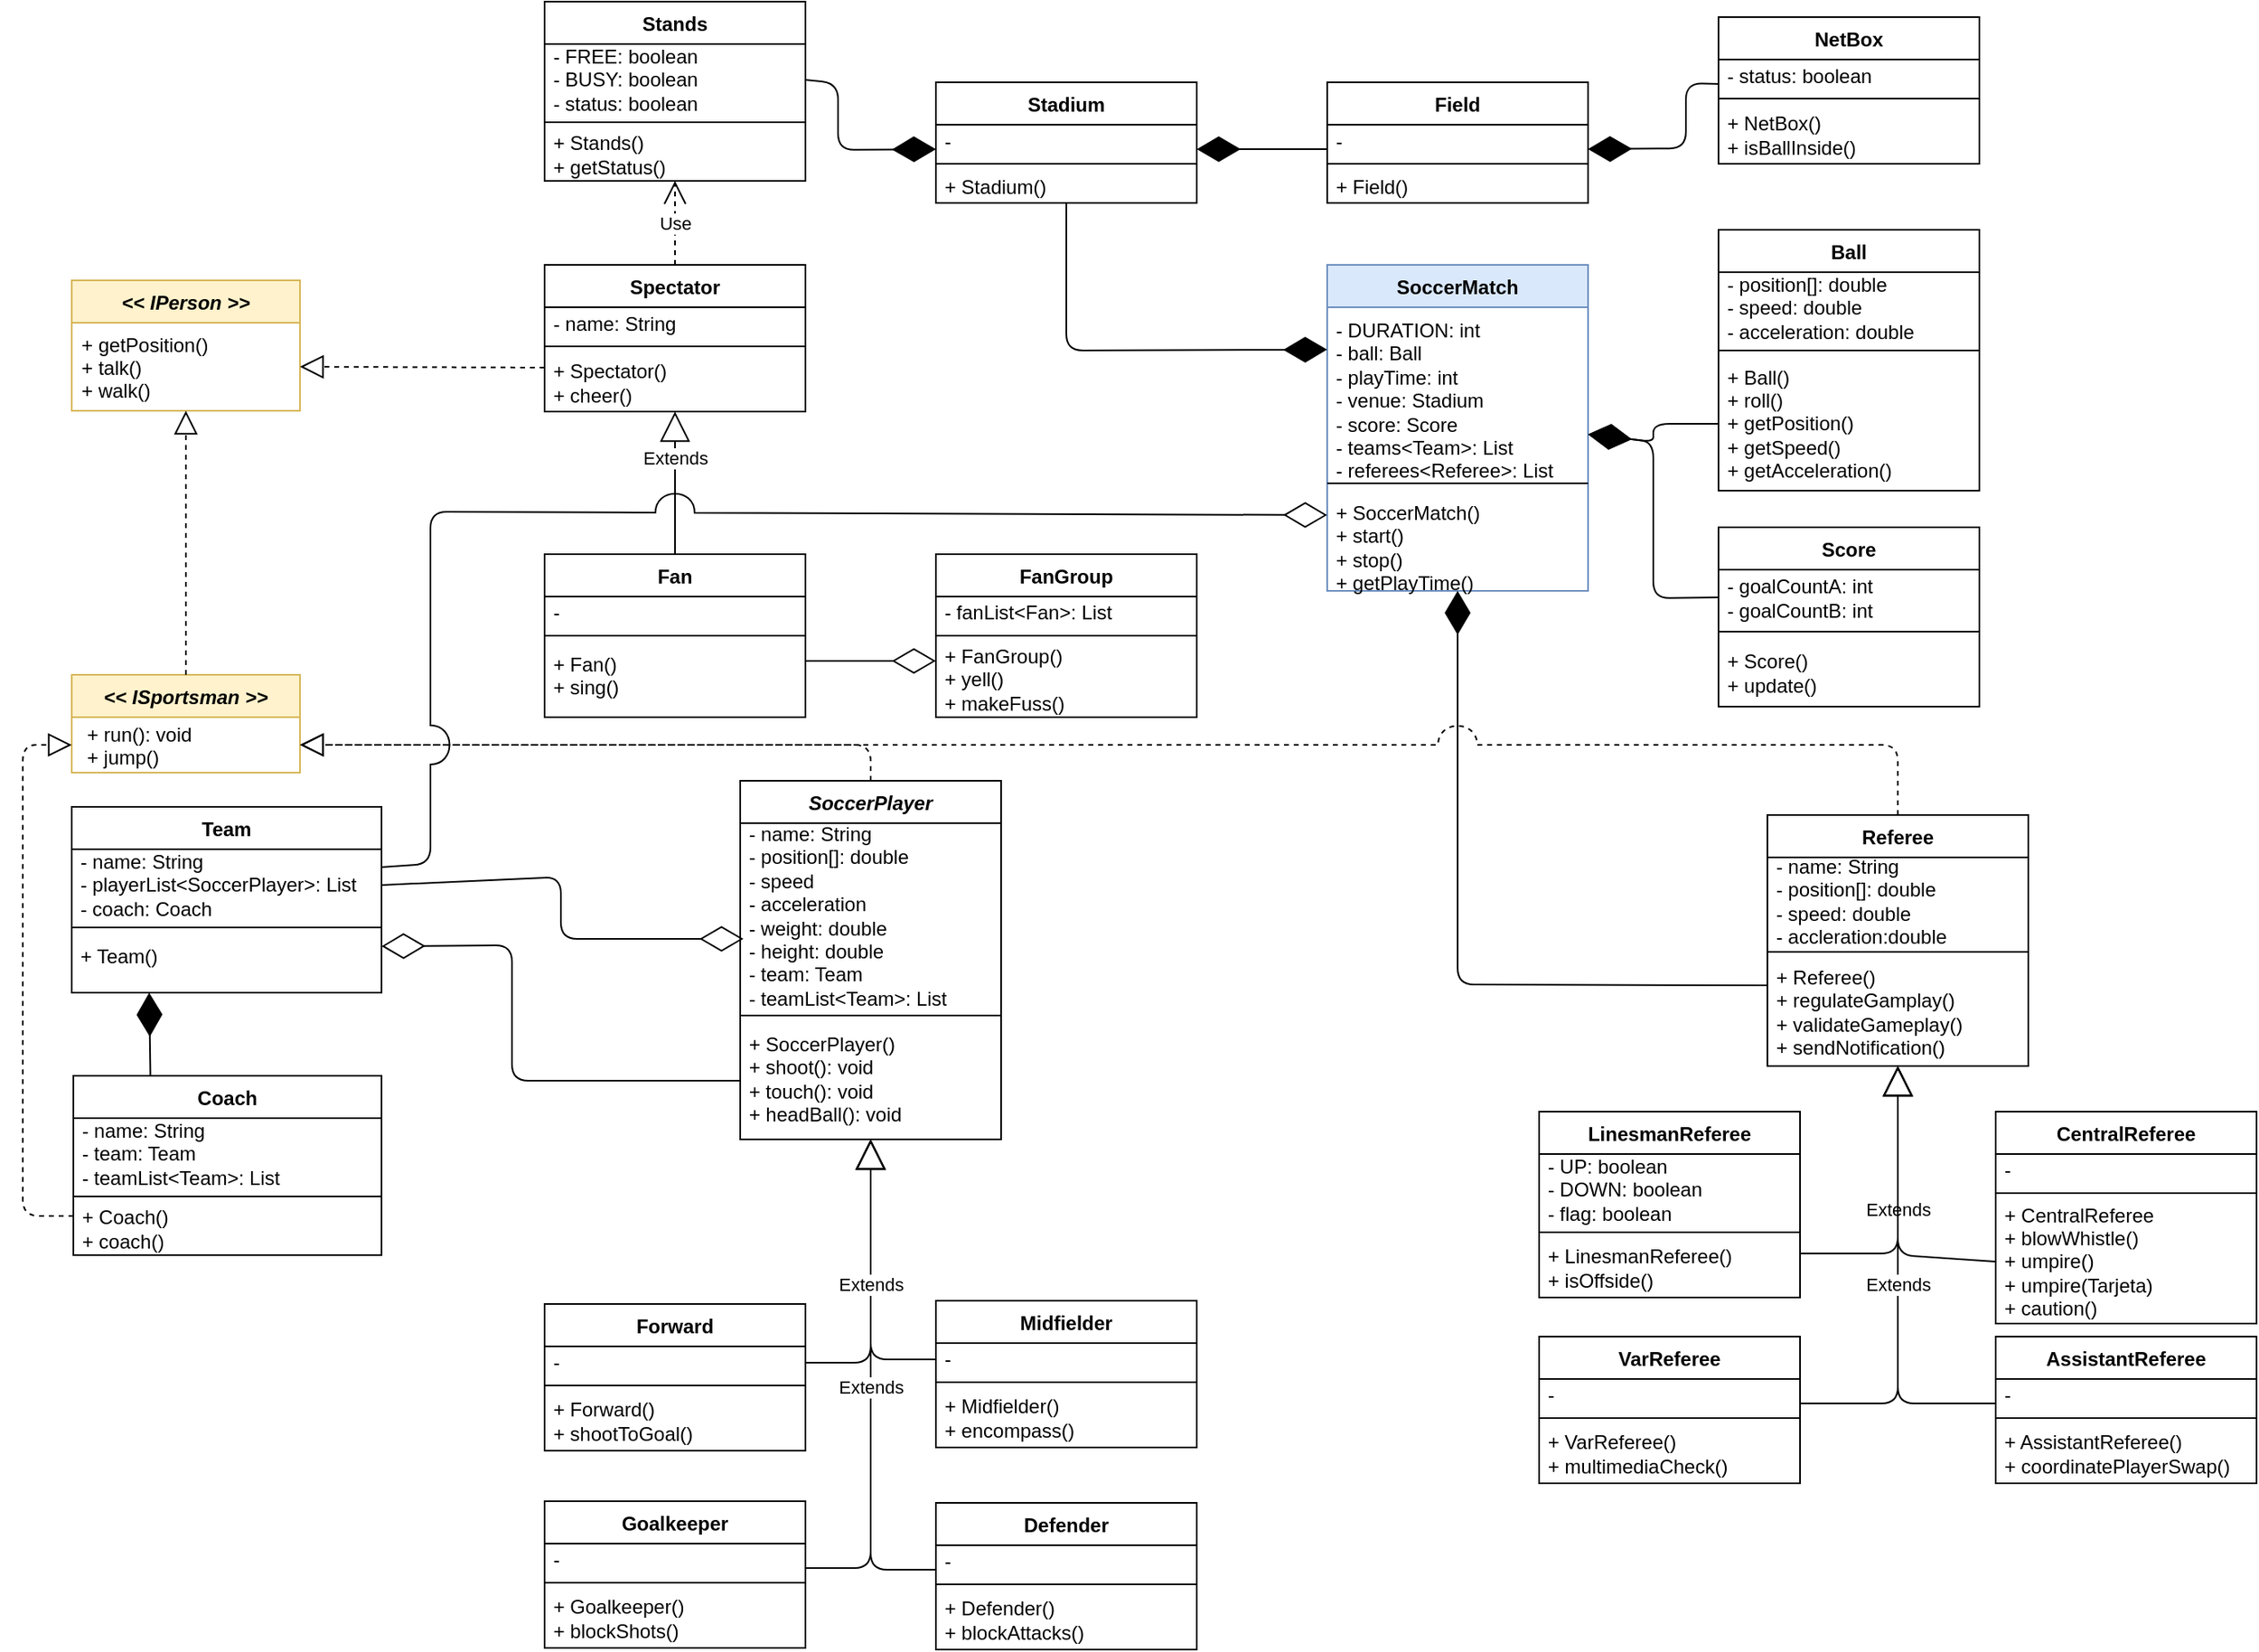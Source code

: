 <mxfile version="10.6.6" type="device"><diagram id="W4OydyBLqJ430zcBd8eJ" name="Page-1"><mxGraphModel dx="806" dy="472" grid="1" gridSize="10" guides="1" tooltips="1" connect="1" arrows="1" fold="1" page="1" pageScale="1" pageWidth="850" pageHeight="1100" math="0" shadow="0"><root><mxCell id="0"/><mxCell id="1" parent="0"/><mxCell id="xYH_b4PpaxSMc2fAqh4Q-1" value="SoccerPlayer" style="swimlane;fontStyle=3;align=center;verticalAlign=top;childLayout=stackLayout;horizontal=1;startSize=26;horizontalStack=0;resizeParent=1;resizeParentMax=0;resizeLast=0;collapsible=1;marginBottom=0;" parent="1" vertex="1"><mxGeometry x="520" y="508" width="160" height="220" as="geometry"/></mxCell><mxCell id="xYH_b4PpaxSMc2fAqh4Q-5" value="&lt;div&gt;&amp;nbsp;- name: String&lt;/div&gt;&lt;div&gt;&amp;nbsp;- position[]: double&lt;/div&gt;&lt;div&gt;&amp;nbsp;- speed&lt;/div&gt;&lt;div&gt;&amp;nbsp;- acceleration&lt;/div&gt;&lt;div&gt;&amp;nbsp;- weight: double&lt;br&gt;&lt;/div&gt;&lt;div&gt;&amp;nbsp;- height: double&lt;/div&gt;&lt;div&gt;&amp;nbsp;- team: Team&lt;/div&gt;&lt;div&gt;&amp;nbsp;- teamList&amp;lt;Team&amp;gt;: List&lt;br&gt;&lt;/div&gt;" style="text;html=1;strokeColor=none;fillColor=none;align=left;verticalAlign=middle;whiteSpace=wrap;rounded=0;" parent="xYH_b4PpaxSMc2fAqh4Q-1" vertex="1"><mxGeometry y="26" width="160" height="114" as="geometry"/></mxCell><mxCell id="xYH_b4PpaxSMc2fAqh4Q-3" value="" style="line;strokeWidth=1;fillColor=none;align=left;verticalAlign=middle;spacingTop=-1;spacingLeft=3;spacingRight=3;rotatable=0;labelPosition=right;points=[];portConstraint=eastwest;" parent="xYH_b4PpaxSMc2fAqh4Q-1" vertex="1"><mxGeometry y="140" width="160" height="8" as="geometry"/></mxCell><mxCell id="xYH_b4PpaxSMc2fAqh4Q-6" value="&lt;div&gt;&amp;nbsp;+ SoccerPlayer()&lt;br&gt;&lt;/div&gt;&lt;div&gt;&amp;nbsp;+ shoot(): void&lt;br&gt;&lt;/div&gt;&lt;div&gt;&amp;nbsp;+ touch(): void&lt;br&gt;&lt;/div&gt;&lt;div&gt;&amp;nbsp;+ headBall(): void&lt;br&gt;&lt;/div&gt;" style="text;html=1;strokeColor=none;fillColor=none;align=left;verticalAlign=top;whiteSpace=wrap;rounded=0;" parent="xYH_b4PpaxSMc2fAqh4Q-1" vertex="1"><mxGeometry y="148" width="160" height="72" as="geometry"/></mxCell><mxCell id="xYH_b4PpaxSMc2fAqh4Q-7" value="Forward" style="swimlane;fontStyle=1;align=center;verticalAlign=top;childLayout=stackLayout;horizontal=1;startSize=26;horizontalStack=0;resizeParent=1;resizeParentMax=0;resizeLast=0;collapsible=1;marginBottom=0;" parent="1" vertex="1"><mxGeometry x="400" y="829" width="160" height="90" as="geometry"/></mxCell><mxCell id="xYH_b4PpaxSMc2fAqh4Q-8" value="&amp;nbsp;-&amp;nbsp;" style="text;html=1;strokeColor=none;fillColor=none;align=left;verticalAlign=middle;whiteSpace=wrap;rounded=0;" parent="xYH_b4PpaxSMc2fAqh4Q-7" vertex="1"><mxGeometry y="26" width="160" height="20" as="geometry"/></mxCell><mxCell id="xYH_b4PpaxSMc2fAqh4Q-9" value="" style="line;strokeWidth=1;fillColor=none;align=left;verticalAlign=middle;spacingTop=-1;spacingLeft=3;spacingRight=3;rotatable=0;labelPosition=right;points=[];portConstraint=eastwest;" parent="xYH_b4PpaxSMc2fAqh4Q-7" vertex="1"><mxGeometry y="46" width="160" height="8" as="geometry"/></mxCell><mxCell id="xYH_b4PpaxSMc2fAqh4Q-10" value="&lt;div&gt;&amp;nbsp;+ Forward()&lt;br&gt;&lt;/div&gt;&lt;div&gt;&amp;nbsp;+ shootToGoal()&lt;/div&gt;" style="text;html=1;strokeColor=none;fillColor=none;align=left;verticalAlign=middle;whiteSpace=wrap;rounded=0;" parent="xYH_b4PpaxSMc2fAqh4Q-7" vertex="1"><mxGeometry y="54" width="160" height="36" as="geometry"/></mxCell><mxCell id="xYH_b4PpaxSMc2fAqh4Q-11" value="Defender" style="swimlane;fontStyle=1;align=center;verticalAlign=top;childLayout=stackLayout;horizontal=1;startSize=26;horizontalStack=0;resizeParent=1;resizeParentMax=0;resizeLast=0;collapsible=1;marginBottom=0;" parent="1" vertex="1"><mxGeometry x="640" y="951" width="160" height="90" as="geometry"/></mxCell><mxCell id="xYH_b4PpaxSMc2fAqh4Q-12" value="&amp;nbsp;-&amp;nbsp;" style="text;html=1;strokeColor=none;fillColor=none;align=left;verticalAlign=middle;whiteSpace=wrap;rounded=0;" parent="xYH_b4PpaxSMc2fAqh4Q-11" vertex="1"><mxGeometry y="26" width="160" height="20" as="geometry"/></mxCell><mxCell id="xYH_b4PpaxSMc2fAqh4Q-13" value="" style="line;strokeWidth=1;fillColor=none;align=left;verticalAlign=middle;spacingTop=-1;spacingLeft=3;spacingRight=3;rotatable=0;labelPosition=right;points=[];portConstraint=eastwest;" parent="xYH_b4PpaxSMc2fAqh4Q-11" vertex="1"><mxGeometry y="46" width="160" height="8" as="geometry"/></mxCell><mxCell id="xYH_b4PpaxSMc2fAqh4Q-14" value="&amp;nbsp;+ Defender()&lt;br&gt;&amp;nbsp;+ blockAttacks()&lt;br&gt;" style="text;html=1;strokeColor=none;fillColor=none;align=left;verticalAlign=middle;whiteSpace=wrap;rounded=0;" parent="xYH_b4PpaxSMc2fAqh4Q-11" vertex="1"><mxGeometry y="54" width="160" height="36" as="geometry"/></mxCell><mxCell id="xYH_b4PpaxSMc2fAqh4Q-15" value="Midfielder" style="swimlane;fontStyle=1;align=center;verticalAlign=top;childLayout=stackLayout;horizontal=1;startSize=26;horizontalStack=0;resizeParent=1;resizeParentMax=0;resizeLast=0;collapsible=1;marginBottom=0;" parent="1" vertex="1"><mxGeometry x="640" y="827" width="160" height="90" as="geometry"/></mxCell><mxCell id="xYH_b4PpaxSMc2fAqh4Q-16" value="&amp;nbsp;-&amp;nbsp;" style="text;html=1;strokeColor=none;fillColor=none;align=left;verticalAlign=middle;whiteSpace=wrap;rounded=0;" parent="xYH_b4PpaxSMc2fAqh4Q-15" vertex="1"><mxGeometry y="26" width="160" height="20" as="geometry"/></mxCell><mxCell id="xYH_b4PpaxSMc2fAqh4Q-17" value="" style="line;strokeWidth=1;fillColor=none;align=left;verticalAlign=middle;spacingTop=-1;spacingLeft=3;spacingRight=3;rotatable=0;labelPosition=right;points=[];portConstraint=eastwest;" parent="xYH_b4PpaxSMc2fAqh4Q-15" vertex="1"><mxGeometry y="46" width="160" height="8" as="geometry"/></mxCell><mxCell id="xYH_b4PpaxSMc2fAqh4Q-18" value="&amp;nbsp;+ Midfielder()&lt;br&gt;&amp;nbsp;+ encompass()&lt;br&gt;" style="text;html=1;strokeColor=none;fillColor=none;align=left;verticalAlign=middle;whiteSpace=wrap;rounded=0;" parent="xYH_b4PpaxSMc2fAqh4Q-15" vertex="1"><mxGeometry y="54" width="160" height="36" as="geometry"/></mxCell><mxCell id="xYH_b4PpaxSMc2fAqh4Q-19" value="Goalkeeper" style="swimlane;fontStyle=1;align=center;verticalAlign=top;childLayout=stackLayout;horizontal=1;startSize=26;horizontalStack=0;resizeParent=1;resizeParentMax=0;resizeLast=0;collapsible=1;marginBottom=0;" parent="1" vertex="1"><mxGeometry x="400" y="950" width="160" height="90" as="geometry"/></mxCell><mxCell id="xYH_b4PpaxSMc2fAqh4Q-20" value="&amp;nbsp;-&amp;nbsp;" style="text;html=1;strokeColor=none;fillColor=none;align=left;verticalAlign=middle;whiteSpace=wrap;rounded=0;" parent="xYH_b4PpaxSMc2fAqh4Q-19" vertex="1"><mxGeometry y="26" width="160" height="20" as="geometry"/></mxCell><mxCell id="xYH_b4PpaxSMc2fAqh4Q-21" value="" style="line;strokeWidth=1;fillColor=none;align=left;verticalAlign=middle;spacingTop=-1;spacingLeft=3;spacingRight=3;rotatable=0;labelPosition=right;points=[];portConstraint=eastwest;" parent="xYH_b4PpaxSMc2fAqh4Q-19" vertex="1"><mxGeometry y="46" width="160" height="8" as="geometry"/></mxCell><mxCell id="xYH_b4PpaxSMc2fAqh4Q-22" value="&lt;div&gt;&amp;nbsp;+ Goalkeeper()&lt;br&gt;&lt;/div&gt;&lt;div&gt;&amp;nbsp;+ blockShots()&lt;/div&gt;" style="text;html=1;strokeColor=none;fillColor=none;align=left;verticalAlign=middle;whiteSpace=wrap;rounded=0;" parent="xYH_b4PpaxSMc2fAqh4Q-19" vertex="1"><mxGeometry y="54" width="160" height="36" as="geometry"/></mxCell><mxCell id="xYH_b4PpaxSMc2fAqh4Q-23" value="Referee" style="swimlane;fontStyle=1;align=center;verticalAlign=top;childLayout=stackLayout;horizontal=1;startSize=26;horizontalStack=0;resizeParent=1;resizeParentMax=0;resizeLast=0;collapsible=1;marginBottom=0;" parent="1" vertex="1"><mxGeometry x="1150" y="529" width="160" height="154" as="geometry"/></mxCell><mxCell id="xYH_b4PpaxSMc2fAqh4Q-24" value="&amp;nbsp;- name: String&lt;br&gt;&amp;nbsp;- position[]: double&lt;br&gt;&amp;nbsp;- speed: double&lt;br&gt;&amp;nbsp;- accleration:double&lt;br&gt;" style="text;html=1;strokeColor=none;fillColor=none;align=left;verticalAlign=middle;whiteSpace=wrap;rounded=0;" parent="xYH_b4PpaxSMc2fAqh4Q-23" vertex="1"><mxGeometry y="26" width="160" height="54" as="geometry"/></mxCell><mxCell id="xYH_b4PpaxSMc2fAqh4Q-25" value="" style="line;strokeWidth=1;fillColor=none;align=left;verticalAlign=middle;spacingTop=-1;spacingLeft=3;spacingRight=3;rotatable=0;labelPosition=right;points=[];portConstraint=eastwest;" parent="xYH_b4PpaxSMc2fAqh4Q-23" vertex="1"><mxGeometry y="80" width="160" height="8" as="geometry"/></mxCell><mxCell id="xYH_b4PpaxSMc2fAqh4Q-26" value="&lt;div&gt;&amp;nbsp;+ Referee()&lt;br&gt;&lt;/div&gt;&lt;div&gt;&amp;nbsp;+ regulateGamplay()&lt;/div&gt;&lt;div&gt;&amp;nbsp;+ validateGameplay()&lt;br&gt;&lt;/div&gt;&lt;div&gt;&amp;nbsp;+ sendNotification()&lt;/div&gt;" style="text;html=1;strokeColor=none;fillColor=none;align=left;verticalAlign=middle;whiteSpace=wrap;rounded=0;" parent="xYH_b4PpaxSMc2fAqh4Q-23" vertex="1"><mxGeometry y="88" width="160" height="66" as="geometry"/></mxCell><mxCell id="xYH_b4PpaxSMc2fAqh4Q-27" value="LinesmanReferee" style="swimlane;fontStyle=1;align=center;verticalAlign=top;childLayout=stackLayout;horizontal=1;startSize=26;horizontalStack=0;resizeParent=1;resizeParentMax=0;resizeLast=0;collapsible=1;marginBottom=0;" parent="1" vertex="1"><mxGeometry x="1010" y="711" width="160" height="114" as="geometry"/></mxCell><mxCell id="xYH_b4PpaxSMc2fAqh4Q-28" value="&amp;nbsp;- UP: boolean&lt;br&gt;&amp;nbsp;- DOWN: boolean&lt;br&gt;&amp;nbsp;- flag: boolean&lt;br&gt;" style="text;html=1;strokeColor=none;fillColor=none;align=left;verticalAlign=middle;whiteSpace=wrap;rounded=0;" parent="xYH_b4PpaxSMc2fAqh4Q-27" vertex="1"><mxGeometry y="26" width="160" height="44" as="geometry"/></mxCell><mxCell id="xYH_b4PpaxSMc2fAqh4Q-29" value="" style="line;strokeWidth=1;fillColor=none;align=left;verticalAlign=middle;spacingTop=-1;spacingLeft=3;spacingRight=3;rotatable=0;labelPosition=right;points=[];portConstraint=eastwest;" parent="xYH_b4PpaxSMc2fAqh4Q-27" vertex="1"><mxGeometry y="70" width="160" height="8" as="geometry"/></mxCell><mxCell id="xYH_b4PpaxSMc2fAqh4Q-30" value="&amp;nbsp;+ LinesmanReferee()&lt;br&gt;&amp;nbsp;+ isOffside()&lt;br&gt;" style="text;html=1;strokeColor=none;fillColor=none;align=left;verticalAlign=middle;whiteSpace=wrap;rounded=0;" parent="xYH_b4PpaxSMc2fAqh4Q-27" vertex="1"><mxGeometry y="78" width="160" height="36" as="geometry"/></mxCell><mxCell id="xYH_b4PpaxSMc2fAqh4Q-32" value="CentralReferee" style="swimlane;fontStyle=1;align=center;verticalAlign=top;childLayout=stackLayout;horizontal=1;startSize=26;horizontalStack=0;resizeParent=1;resizeParentMax=0;resizeLast=0;collapsible=1;marginBottom=0;" parent="1" vertex="1"><mxGeometry x="1290" y="711" width="160" height="130" as="geometry"/></mxCell><mxCell id="xYH_b4PpaxSMc2fAqh4Q-33" value="&amp;nbsp;-&amp;nbsp;" style="text;html=1;strokeColor=none;fillColor=none;align=left;verticalAlign=middle;whiteSpace=wrap;rounded=0;" parent="xYH_b4PpaxSMc2fAqh4Q-32" vertex="1"><mxGeometry y="26" width="160" height="20" as="geometry"/></mxCell><mxCell id="xYH_b4PpaxSMc2fAqh4Q-34" value="" style="line;strokeWidth=1;fillColor=none;align=left;verticalAlign=middle;spacingTop=-1;spacingLeft=3;spacingRight=3;rotatable=0;labelPosition=right;points=[];portConstraint=eastwest;" parent="xYH_b4PpaxSMc2fAqh4Q-32" vertex="1"><mxGeometry y="46" width="160" height="8" as="geometry"/></mxCell><mxCell id="xYH_b4PpaxSMc2fAqh4Q-35" value="&lt;div&gt;&amp;nbsp;+ CentralReferee&lt;/div&gt;&lt;div&gt;&amp;nbsp;+ blowWhistle()&lt;/div&gt;&lt;div&gt;&amp;nbsp;+ umpire()&lt;/div&gt;&lt;div&gt;&amp;nbsp;+ umpire(Tarjeta)&lt;/div&gt;&lt;div&gt;&amp;nbsp;+ caution()&lt;br&gt;&lt;/div&gt;" style="text;html=1;strokeColor=none;fillColor=none;align=left;verticalAlign=middle;whiteSpace=wrap;rounded=0;" parent="xYH_b4PpaxSMc2fAqh4Q-32" vertex="1"><mxGeometry y="54" width="160" height="76" as="geometry"/></mxCell><mxCell id="xYH_b4PpaxSMc2fAqh4Q-36" value="AssistantReferee" style="swimlane;fontStyle=1;align=center;verticalAlign=top;childLayout=stackLayout;horizontal=1;startSize=26;horizontalStack=0;resizeParent=1;resizeParentMax=0;resizeLast=0;collapsible=1;marginBottom=0;" parent="1" vertex="1"><mxGeometry x="1290" y="849" width="160" height="90" as="geometry"/></mxCell><mxCell id="xYH_b4PpaxSMc2fAqh4Q-37" value="&amp;nbsp;-&amp;nbsp;" style="text;html=1;strokeColor=none;fillColor=none;align=left;verticalAlign=middle;whiteSpace=wrap;rounded=0;" parent="xYH_b4PpaxSMc2fAqh4Q-36" vertex="1"><mxGeometry y="26" width="160" height="20" as="geometry"/></mxCell><mxCell id="xYH_b4PpaxSMc2fAqh4Q-38" value="" style="line;strokeWidth=1;fillColor=none;align=left;verticalAlign=middle;spacingTop=-1;spacingLeft=3;spacingRight=3;rotatable=0;labelPosition=right;points=[];portConstraint=eastwest;" parent="xYH_b4PpaxSMc2fAqh4Q-36" vertex="1"><mxGeometry y="46" width="160" height="8" as="geometry"/></mxCell><mxCell id="xYH_b4PpaxSMc2fAqh4Q-39" value="&lt;div&gt;&amp;nbsp;+ AssistantReferee()&lt;br&gt;&lt;/div&gt;&lt;div&gt;&amp;nbsp;+ coordinatePlayerSwap()&lt;/div&gt;" style="text;html=1;strokeColor=none;fillColor=none;align=left;verticalAlign=middle;whiteSpace=wrap;rounded=0;" parent="xYH_b4PpaxSMc2fAqh4Q-36" vertex="1"><mxGeometry y="54" width="160" height="36" as="geometry"/></mxCell><mxCell id="xYH_b4PpaxSMc2fAqh4Q-40" value="VarReferee" style="swimlane;fontStyle=1;align=center;verticalAlign=top;childLayout=stackLayout;horizontal=1;startSize=26;horizontalStack=0;resizeParent=1;resizeParentMax=0;resizeLast=0;collapsible=1;marginBottom=0;" parent="1" vertex="1"><mxGeometry x="1010" y="849" width="160" height="90" as="geometry"/></mxCell><mxCell id="xYH_b4PpaxSMc2fAqh4Q-41" value="&amp;nbsp;-&amp;nbsp;" style="text;html=1;strokeColor=none;fillColor=none;align=left;verticalAlign=middle;whiteSpace=wrap;rounded=0;" parent="xYH_b4PpaxSMc2fAqh4Q-40" vertex="1"><mxGeometry y="26" width="160" height="20" as="geometry"/></mxCell><mxCell id="xYH_b4PpaxSMc2fAqh4Q-42" value="" style="line;strokeWidth=1;fillColor=none;align=left;verticalAlign=middle;spacingTop=-1;spacingLeft=3;spacingRight=3;rotatable=0;labelPosition=right;points=[];portConstraint=eastwest;" parent="xYH_b4PpaxSMc2fAqh4Q-40" vertex="1"><mxGeometry y="46" width="160" height="8" as="geometry"/></mxCell><mxCell id="xYH_b4PpaxSMc2fAqh4Q-43" value="&amp;nbsp;+ VarReferee()&lt;br&gt;&amp;nbsp;+ multimediaCheck()&lt;br&gt;" style="text;html=1;strokeColor=none;fillColor=none;align=left;verticalAlign=middle;whiteSpace=wrap;rounded=0;" parent="xYH_b4PpaxSMc2fAqh4Q-40" vertex="1"><mxGeometry y="54" width="160" height="36" as="geometry"/></mxCell><mxCell id="xYH_b4PpaxSMc2fAqh4Q-44" value="Spectator" style="swimlane;fontStyle=1;align=center;verticalAlign=top;childLayout=stackLayout;horizontal=1;startSize=26;horizontalStack=0;resizeParent=1;resizeParentMax=0;resizeLast=0;collapsible=1;marginBottom=0;" parent="1" vertex="1"><mxGeometry x="400" y="191.5" width="160" height="90" as="geometry"/></mxCell><mxCell id="xYH_b4PpaxSMc2fAqh4Q-45" value="&amp;nbsp;- name: String" style="text;html=1;strokeColor=none;fillColor=none;align=left;verticalAlign=middle;whiteSpace=wrap;rounded=0;" parent="xYH_b4PpaxSMc2fAqh4Q-44" vertex="1"><mxGeometry y="26" width="160" height="20" as="geometry"/></mxCell><mxCell id="xYH_b4PpaxSMc2fAqh4Q-46" value="" style="line;strokeWidth=1;fillColor=none;align=left;verticalAlign=middle;spacingTop=-1;spacingLeft=3;spacingRight=3;rotatable=0;labelPosition=right;points=[];portConstraint=eastwest;" parent="xYH_b4PpaxSMc2fAqh4Q-44" vertex="1"><mxGeometry y="46" width="160" height="8" as="geometry"/></mxCell><mxCell id="xYH_b4PpaxSMc2fAqh4Q-47" value="&lt;div&gt;&amp;nbsp;+ Spectator()&lt;br&gt;&lt;/div&gt;&lt;div&gt;&amp;nbsp;+ cheer()&lt;/div&gt;" style="text;html=1;strokeColor=none;fillColor=none;align=left;verticalAlign=middle;whiteSpace=wrap;rounded=0;" parent="xYH_b4PpaxSMc2fAqh4Q-44" vertex="1"><mxGeometry y="54" width="160" height="36" as="geometry"/></mxCell><mxCell id="xYH_b4PpaxSMc2fAqh4Q-48" value="Field" style="swimlane;fontStyle=1;align=center;verticalAlign=top;childLayout=stackLayout;horizontal=1;startSize=26;horizontalStack=0;resizeParent=1;resizeParentMax=0;resizeLast=0;collapsible=1;marginBottom=0;" parent="1" vertex="1"><mxGeometry x="880" y="79.5" width="160" height="74" as="geometry"/></mxCell><mxCell id="xYH_b4PpaxSMc2fAqh4Q-49" value="&amp;nbsp;-&amp;nbsp;" style="text;html=1;strokeColor=none;fillColor=none;align=left;verticalAlign=middle;whiteSpace=wrap;rounded=0;" parent="xYH_b4PpaxSMc2fAqh4Q-48" vertex="1"><mxGeometry y="26" width="160" height="20" as="geometry"/></mxCell><mxCell id="xYH_b4PpaxSMc2fAqh4Q-50" value="" style="line;strokeWidth=1;fillColor=none;align=left;verticalAlign=middle;spacingTop=-1;spacingLeft=3;spacingRight=3;rotatable=0;labelPosition=right;points=[];portConstraint=eastwest;" parent="xYH_b4PpaxSMc2fAqh4Q-48" vertex="1"><mxGeometry y="46" width="160" height="8" as="geometry"/></mxCell><mxCell id="xYH_b4PpaxSMc2fAqh4Q-51" value="&amp;nbsp;+ Field()" style="text;html=1;strokeColor=none;fillColor=none;align=left;verticalAlign=middle;whiteSpace=wrap;rounded=0;" parent="xYH_b4PpaxSMc2fAqh4Q-48" vertex="1"><mxGeometry y="54" width="160" height="20" as="geometry"/></mxCell><mxCell id="xYH_b4PpaxSMc2fAqh4Q-52" value="Stadium" style="swimlane;fontStyle=1;align=center;verticalAlign=top;childLayout=stackLayout;horizontal=1;startSize=26;horizontalStack=0;resizeParent=1;resizeParentMax=0;resizeLast=0;collapsible=1;marginBottom=0;" parent="1" vertex="1"><mxGeometry x="640" y="79.5" width="160" height="74" as="geometry"/></mxCell><mxCell id="xYH_b4PpaxSMc2fAqh4Q-53" value="&amp;nbsp;-&amp;nbsp;" style="text;html=1;strokeColor=none;fillColor=none;align=left;verticalAlign=middle;whiteSpace=wrap;rounded=0;" parent="xYH_b4PpaxSMc2fAqh4Q-52" vertex="1"><mxGeometry y="26" width="160" height="20" as="geometry"/></mxCell><mxCell id="xYH_b4PpaxSMc2fAqh4Q-54" value="" style="line;strokeWidth=1;fillColor=none;align=left;verticalAlign=middle;spacingTop=-1;spacingLeft=3;spacingRight=3;rotatable=0;labelPosition=right;points=[];portConstraint=eastwest;" parent="xYH_b4PpaxSMc2fAqh4Q-52" vertex="1"><mxGeometry y="46" width="160" height="8" as="geometry"/></mxCell><mxCell id="xYH_b4PpaxSMc2fAqh4Q-55" value="&amp;nbsp;+ Stadium()" style="text;html=1;strokeColor=none;fillColor=none;align=left;verticalAlign=middle;whiteSpace=wrap;rounded=0;" parent="xYH_b4PpaxSMc2fAqh4Q-52" vertex="1"><mxGeometry y="54" width="160" height="20" as="geometry"/></mxCell><mxCell id="xYH_b4PpaxSMc2fAqh4Q-56" value="Score" style="swimlane;fontStyle=1;align=center;verticalAlign=top;childLayout=stackLayout;horizontal=1;startSize=26;horizontalStack=0;resizeParent=1;resizeParentMax=0;resizeLast=0;collapsible=1;marginBottom=0;" parent="1" vertex="1"><mxGeometry x="1120" y="352.5" width="160" height="110" as="geometry"/></mxCell><mxCell id="xYH_b4PpaxSMc2fAqh4Q-57" value="&lt;div&gt;&amp;nbsp;- goalCountA: int&lt;/div&gt;&lt;div&gt;&amp;nbsp;- goalCountB: int&lt;br&gt;&lt;/div&gt;" style="text;html=1;strokeColor=none;fillColor=none;align=left;verticalAlign=middle;whiteSpace=wrap;rounded=0;" parent="xYH_b4PpaxSMc2fAqh4Q-56" vertex="1"><mxGeometry y="26" width="160" height="34" as="geometry"/></mxCell><mxCell id="xYH_b4PpaxSMc2fAqh4Q-58" value="" style="line;strokeWidth=1;fillColor=none;align=left;verticalAlign=middle;spacingTop=-1;spacingLeft=3;spacingRight=3;rotatable=0;labelPosition=right;points=[];portConstraint=eastwest;" parent="xYH_b4PpaxSMc2fAqh4Q-56" vertex="1"><mxGeometry y="60" width="160" height="8" as="geometry"/></mxCell><mxCell id="xYH_b4PpaxSMc2fAqh4Q-59" value="&lt;div&gt;&amp;nbsp;+ Score()&lt;br&gt;&lt;/div&gt;&lt;div&gt;&amp;nbsp;+ update()&lt;/div&gt;" style="text;html=1;strokeColor=none;fillColor=none;align=left;verticalAlign=middle;whiteSpace=wrap;rounded=0;" parent="xYH_b4PpaxSMc2fAqh4Q-56" vertex="1"><mxGeometry y="68" width="160" height="42" as="geometry"/></mxCell><mxCell id="xYH_b4PpaxSMc2fAqh4Q-60" value="Fan" style="swimlane;fontStyle=1;align=center;verticalAlign=top;childLayout=stackLayout;horizontal=1;startSize=26;horizontalStack=0;resizeParent=1;resizeParentMax=0;resizeLast=0;collapsible=1;marginBottom=0;" parent="1" vertex="1"><mxGeometry x="400" y="369" width="160" height="100" as="geometry"/></mxCell><mxCell id="xYH_b4PpaxSMc2fAqh4Q-61" value="&amp;nbsp;-&amp;nbsp;" style="text;html=1;strokeColor=none;fillColor=none;align=left;verticalAlign=middle;whiteSpace=wrap;rounded=0;" parent="xYH_b4PpaxSMc2fAqh4Q-60" vertex="1"><mxGeometry y="26" width="160" height="20" as="geometry"/></mxCell><mxCell id="xYH_b4PpaxSMc2fAqh4Q-62" value="" style="line;strokeWidth=1;fillColor=none;align=left;verticalAlign=middle;spacingTop=-1;spacingLeft=3;spacingRight=3;rotatable=0;labelPosition=right;points=[];portConstraint=eastwest;" parent="xYH_b4PpaxSMc2fAqh4Q-60" vertex="1"><mxGeometry y="46" width="160" height="8" as="geometry"/></mxCell><mxCell id="xYH_b4PpaxSMc2fAqh4Q-63" value="&lt;div&gt;&amp;nbsp;+ Fan()&lt;br&gt;&lt;/div&gt;&lt;div&gt;&amp;nbsp;+ sing()&lt;/div&gt;" style="text;html=1;strokeColor=none;fillColor=none;align=left;verticalAlign=top;whiteSpace=wrap;rounded=0;" parent="xYH_b4PpaxSMc2fAqh4Q-60" vertex="1"><mxGeometry y="54" width="160" height="46" as="geometry"/></mxCell><mxCell id="xYH_b4PpaxSMc2fAqh4Q-64" value="Extends" style="endArrow=block;endSize=16;endFill=0;html=1;entryX=0.5;entryY=1;entryDx=0;entryDy=0;exitX=0;exitY=0.5;exitDx=0;exitDy=0;" parent="1" source="xYH_b4PpaxSMc2fAqh4Q-35" target="xYH_b4PpaxSMc2fAqh4Q-26" edge="1"><mxGeometry width="160" relative="1" as="geometry"><mxPoint x="1050" y="653" as="sourcePoint"/><mxPoint x="1210" y="653" as="targetPoint"/><Array as="points"><mxPoint x="1230" y="799"/></Array></mxGeometry></mxCell><mxCell id="xYH_b4PpaxSMc2fAqh4Q-70" value="Extends" style="endArrow=block;endSize=16;endFill=0;html=1;entryX=0.5;entryY=1;entryDx=0;entryDy=0;exitX=0;exitY=0.75;exitDx=0;exitDy=0;" parent="1" source="xYH_b4PpaxSMc2fAqh4Q-37" target="xYH_b4PpaxSMc2fAqh4Q-26" edge="1"><mxGeometry width="160" relative="1" as="geometry"><mxPoint x="1290" y="850" as="sourcePoint"/><mxPoint x="1220" y="637" as="targetPoint"/><Array as="points"><mxPoint x="1230" y="890"/></Array></mxGeometry></mxCell><mxCell id="xYH_b4PpaxSMc2fAqh4Q-71" value="Extends" style="endArrow=block;endSize=16;endFill=0;html=1;entryX=0.5;entryY=1;entryDx=0;entryDy=0;exitX=1;exitY=0.25;exitDx=0;exitDy=0;" parent="1" source="xYH_b4PpaxSMc2fAqh4Q-30" target="xYH_b4PpaxSMc2fAqh4Q-26" edge="1"><mxGeometry width="160" relative="1" as="geometry"><mxPoint x="800" y="570" as="sourcePoint"/><mxPoint x="960" y="570" as="targetPoint"/><Array as="points"><mxPoint x="1230" y="798"/></Array></mxGeometry></mxCell><mxCell id="xYH_b4PpaxSMc2fAqh4Q-72" value="Extends" style="endArrow=block;endSize=16;endFill=0;html=1;entryX=0.5;entryY=1;entryDx=0;entryDy=0;exitX=1;exitY=0.75;exitDx=0;exitDy=0;" parent="1" source="xYH_b4PpaxSMc2fAqh4Q-41" target="xYH_b4PpaxSMc2fAqh4Q-26" edge="1"><mxGeometry width="160" relative="1" as="geometry"><mxPoint x="1171" y="850" as="sourcePoint"/><mxPoint x="1230" y="637" as="targetPoint"/><Array as="points"><mxPoint x="1230" y="890"/></Array></mxGeometry></mxCell><mxCell id="xYH_b4PpaxSMc2fAqh4Q-74" value="Extends" style="endArrow=block;endSize=16;endFill=0;html=1;entryX=0.5;entryY=1;entryDx=0;entryDy=0;exitX=1;exitY=0.75;exitDx=0;exitDy=0;" parent="1" source="xYH_b4PpaxSMc2fAqh4Q-20" target="xYH_b4PpaxSMc2fAqh4Q-6" edge="1"><mxGeometry width="160" relative="1" as="geometry"><mxPoint x="370" y="981" as="sourcePoint"/><mxPoint x="530" y="981" as="targetPoint"/><Array as="points"><mxPoint x="600" y="991"/><mxPoint x="600" y="921"/><mxPoint x="600" y="843"/></Array></mxGeometry></mxCell><mxCell id="xYH_b4PpaxSMc2fAqh4Q-75" value="Extends" style="endArrow=block;endSize=16;endFill=0;html=1;entryX=0.5;entryY=1;entryDx=0;entryDy=0;exitX=0;exitY=0.75;exitDx=0;exitDy=0;" parent="1" source="xYH_b4PpaxSMc2fAqh4Q-12" target="xYH_b4PpaxSMc2fAqh4Q-6" edge="1"><mxGeometry width="160" relative="1" as="geometry"><mxPoint x="400" y="1041" as="sourcePoint"/><mxPoint x="560" y="1041" as="targetPoint"/><Array as="points"><mxPoint x="600" y="992"/><mxPoint x="600" y="922"/><mxPoint x="600" y="844"/></Array></mxGeometry></mxCell><mxCell id="xYH_b4PpaxSMc2fAqh4Q-76" value="Extends" style="endArrow=block;endSize=16;endFill=0;html=1;entryX=0.5;entryY=1;entryDx=0;entryDy=0;exitX=0;exitY=0.5;exitDx=0;exitDy=0;" parent="1" source="xYH_b4PpaxSMc2fAqh4Q-16" target="xYH_b4PpaxSMc2fAqh4Q-6" edge="1"><mxGeometry width="160" relative="1" as="geometry"><mxPoint x="680" y="971" as="sourcePoint"/><mxPoint x="840" y="971" as="targetPoint"/><Array as="points"><mxPoint x="600" y="863"/></Array></mxGeometry></mxCell><mxCell id="xYH_b4PpaxSMc2fAqh4Q-77" value="Extends" style="endArrow=block;endSize=16;endFill=0;html=1;entryX=0.5;entryY=1;entryDx=0;entryDy=0;exitX=1;exitY=0.5;exitDx=0;exitDy=0;" parent="1" source="xYH_b4PpaxSMc2fAqh4Q-8" target="xYH_b4PpaxSMc2fAqh4Q-6" edge="1"><mxGeometry width="160" relative="1" as="geometry"><mxPoint x="580" y="741" as="sourcePoint"/><mxPoint x="810" y="1051" as="targetPoint"/><Array as="points"><mxPoint x="600" y="865"/></Array></mxGeometry></mxCell><mxCell id="xYH_b4PpaxSMc2fAqh4Q-78" value="SoccerMatch" style="swimlane;fontStyle=1;align=center;verticalAlign=top;childLayout=stackLayout;horizontal=1;startSize=26;horizontalStack=0;resizeParent=1;resizeParentMax=0;resizeLast=0;collapsible=1;marginBottom=0;fillColor=#dae8fc;strokeColor=#6c8ebf;" parent="1" vertex="1"><mxGeometry x="880" y="191.5" width="160" height="200" as="geometry"/></mxCell><mxCell id="xYH_b4PpaxSMc2fAqh4Q-79" value="&lt;div&gt;&amp;nbsp;- DURATION: int&lt;/div&gt;&lt;div&gt;&amp;nbsp;- ball: Ball&lt;/div&gt;&lt;div&gt;&amp;nbsp;- playTime: int&lt;/div&gt;&lt;div&gt;&amp;nbsp;- venue: Stadium&lt;br&gt;&lt;/div&gt;&lt;div&gt;&amp;nbsp;- score: Score&lt;/div&gt;&lt;div&gt;&amp;nbsp;- teams&amp;lt;Team&amp;gt;: List&lt;/div&gt;&lt;div&gt;&amp;nbsp;- referees&amp;lt;Referee&amp;gt;: List&lt;/div&gt;" style="text;html=1;strokeColor=none;fillColor=none;align=left;verticalAlign=top;whiteSpace=wrap;rounded=0;" parent="xYH_b4PpaxSMc2fAqh4Q-78" vertex="1"><mxGeometry y="26" width="160" height="104" as="geometry"/></mxCell><mxCell id="xYH_b4PpaxSMc2fAqh4Q-80" value="" style="line;strokeWidth=1;fillColor=none;align=left;verticalAlign=middle;spacingTop=-1;spacingLeft=3;spacingRight=3;rotatable=0;labelPosition=right;points=[];portConstraint=eastwest;" parent="xYH_b4PpaxSMc2fAqh4Q-78" vertex="1"><mxGeometry y="130" width="160" height="8" as="geometry"/></mxCell><mxCell id="xYH_b4PpaxSMc2fAqh4Q-81" value="&lt;div&gt;&amp;nbsp;+ SoccerMatch()&lt;/div&gt;&lt;div&gt;&amp;nbsp;+ start()&lt;/div&gt;&lt;div&gt;&amp;nbsp;+ stop()&lt;br&gt;&lt;/div&gt;&lt;div&gt;&amp;nbsp;+ getPlayTime()&lt;/div&gt;" style="text;html=1;strokeColor=none;fillColor=none;align=left;verticalAlign=top;whiteSpace=wrap;rounded=0;" parent="xYH_b4PpaxSMc2fAqh4Q-78" vertex="1"><mxGeometry y="138" width="160" height="62" as="geometry"/></mxCell><mxCell id="xYH_b4PpaxSMc2fAqh4Q-82" value="Stands" style="swimlane;fontStyle=1;align=center;verticalAlign=top;childLayout=stackLayout;horizontal=1;startSize=26;horizontalStack=0;resizeParent=1;resizeParentMax=0;resizeLast=0;collapsible=1;marginBottom=0;" parent="1" vertex="1"><mxGeometry x="400" y="30" width="160" height="110" as="geometry"/></mxCell><mxCell id="xYH_b4PpaxSMc2fAqh4Q-83" value="&lt;div&gt;&amp;nbsp;- FREE: boolean&lt;/div&gt;&lt;div&gt;&amp;nbsp;- BUSY: boolean&lt;br&gt;&lt;/div&gt;&lt;div&gt;&amp;nbsp;- status: boolean&lt;/div&gt;" style="text;html=1;strokeColor=none;fillColor=none;align=left;verticalAlign=middle;whiteSpace=wrap;rounded=0;" parent="xYH_b4PpaxSMc2fAqh4Q-82" vertex="1"><mxGeometry y="26" width="160" height="44" as="geometry"/></mxCell><mxCell id="xYH_b4PpaxSMc2fAqh4Q-84" value="" style="line;strokeWidth=1;fillColor=none;align=left;verticalAlign=middle;spacingTop=-1;spacingLeft=3;spacingRight=3;rotatable=0;labelPosition=right;points=[];portConstraint=eastwest;" parent="xYH_b4PpaxSMc2fAqh4Q-82" vertex="1"><mxGeometry y="70" width="160" height="8" as="geometry"/></mxCell><mxCell id="xYH_b4PpaxSMc2fAqh4Q-85" value="&lt;div&gt;&amp;nbsp;+ Stands()&lt;/div&gt;&lt;div&gt;&amp;nbsp;+ getStatus()&lt;br&gt;&lt;/div&gt;" style="text;html=1;strokeColor=none;fillColor=none;align=left;verticalAlign=middle;whiteSpace=wrap;rounded=0;" parent="xYH_b4PpaxSMc2fAqh4Q-82" vertex="1"><mxGeometry y="78" width="160" height="32" as="geometry"/></mxCell><mxCell id="QpXynCJQISJCZtAempKh-2" value="Ball" style="swimlane;fontStyle=1;align=center;verticalAlign=top;childLayout=stackLayout;horizontal=1;startSize=26;horizontalStack=0;resizeParent=1;resizeParentMax=0;resizeLast=0;collapsible=1;marginBottom=0;" parent="1" vertex="1"><mxGeometry x="1120" y="170" width="160" height="160" as="geometry"/></mxCell><mxCell id="QpXynCJQISJCZtAempKh-3" value="&lt;div&gt;&amp;nbsp;- position[]: double&lt;/div&gt;&lt;div&gt;&amp;nbsp;- speed: double&lt;/div&gt;&lt;div&gt;&amp;nbsp;- acceleration: double&lt;br&gt;&lt;/div&gt;" style="text;html=1;strokeColor=none;fillColor=none;align=left;verticalAlign=middle;whiteSpace=wrap;rounded=0;" parent="QpXynCJQISJCZtAempKh-2" vertex="1"><mxGeometry y="26" width="160" height="44" as="geometry"/></mxCell><mxCell id="QpXynCJQISJCZtAempKh-4" value="" style="line;strokeWidth=1;fillColor=none;align=left;verticalAlign=middle;spacingTop=-1;spacingLeft=3;spacingRight=3;rotatable=0;labelPosition=right;points=[];portConstraint=eastwest;" parent="QpXynCJQISJCZtAempKh-2" vertex="1"><mxGeometry y="70" width="160" height="8" as="geometry"/></mxCell><mxCell id="QpXynCJQISJCZtAempKh-5" value="&amp;nbsp;+ Ball()&lt;br&gt;&lt;div&gt;&amp;nbsp;+ roll()&lt;/div&gt;&lt;div&gt;&amp;nbsp;+ getPosition()&lt;/div&gt;&lt;div&gt;&amp;nbsp;+ getSpeed()&lt;/div&gt;&lt;div&gt;&amp;nbsp;+ getAcceleration()&lt;br&gt;&lt;/div&gt;" style="text;html=1;strokeColor=none;fillColor=none;align=left;verticalAlign=middle;whiteSpace=wrap;rounded=0;" parent="QpXynCJQISJCZtAempKh-2" vertex="1"><mxGeometry y="78" width="160" height="82" as="geometry"/></mxCell><mxCell id="QpXynCJQISJCZtAempKh-8" value="Team" style="swimlane;fontStyle=1;align=center;verticalAlign=top;childLayout=stackLayout;horizontal=1;startSize=26;horizontalStack=0;resizeParent=1;resizeParentMax=0;resizeLast=0;collapsible=1;marginBottom=0;" parent="1" vertex="1"><mxGeometry x="110" y="524" width="190" height="114" as="geometry"/></mxCell><mxCell id="QpXynCJQISJCZtAempKh-9" value="&lt;div&gt;&amp;nbsp;- name: String&lt;/div&gt;&lt;div&gt;&amp;nbsp;- playerList&amp;lt;SoccerPlayer&amp;gt;: List&lt;/div&gt;&lt;div&gt;&lt;span&gt;&amp;nbsp;- coach: Coach&lt;/span&gt;&lt;br&gt;&lt;/div&gt;" style="text;html=1;strokeColor=none;fillColor=none;align=left;verticalAlign=middle;whiteSpace=wrap;rounded=0;" parent="QpXynCJQISJCZtAempKh-8" vertex="1"><mxGeometry y="26" width="190" height="44" as="geometry"/></mxCell><mxCell id="QpXynCJQISJCZtAempKh-10" value="" style="line;strokeWidth=1;fillColor=none;align=left;verticalAlign=middle;spacingTop=-1;spacingLeft=3;spacingRight=3;rotatable=0;labelPosition=right;points=[];portConstraint=eastwest;" parent="QpXynCJQISJCZtAempKh-8" vertex="1"><mxGeometry y="70" width="190" height="8" as="geometry"/></mxCell><mxCell id="QpXynCJQISJCZtAempKh-11" value="&amp;nbsp;+ Team()" style="text;html=1;strokeColor=none;fillColor=none;align=left;verticalAlign=top;whiteSpace=wrap;rounded=0;" parent="QpXynCJQISJCZtAempKh-8" vertex="1"><mxGeometry y="78" width="190" height="36" as="geometry"/></mxCell><mxCell id="QpXynCJQISJCZtAempKh-12" value="Coach" style="swimlane;fontStyle=1;align=center;verticalAlign=top;childLayout=stackLayout;horizontal=1;startSize=26;horizontalStack=0;resizeParent=1;resizeParentMax=0;resizeLast=0;collapsible=1;marginBottom=0;" parent="1" vertex="1"><mxGeometry x="111" y="689" width="189" height="110" as="geometry"/></mxCell><mxCell id="QpXynCJQISJCZtAempKh-13" value="&lt;div&gt;&amp;nbsp;- name: String&lt;/div&gt;&lt;div&gt;&amp;nbsp;- team: Team&lt;/div&gt;&lt;div&gt;&amp;nbsp;- teamList&amp;lt;Team&amp;gt;: List&lt;br&gt;&lt;/div&gt;" style="text;html=1;strokeColor=none;fillColor=none;align=left;verticalAlign=middle;whiteSpace=wrap;rounded=0;" parent="QpXynCJQISJCZtAempKh-12" vertex="1"><mxGeometry y="26" width="189" height="44" as="geometry"/></mxCell><mxCell id="QpXynCJQISJCZtAempKh-14" value="" style="line;strokeWidth=1;fillColor=none;align=left;verticalAlign=middle;spacingTop=-1;spacingLeft=3;spacingRight=3;rotatable=0;labelPosition=right;points=[];portConstraint=eastwest;" parent="QpXynCJQISJCZtAempKh-12" vertex="1"><mxGeometry y="70" width="189" height="8" as="geometry"/></mxCell><mxCell id="QpXynCJQISJCZtAempKh-15" value="&lt;div&gt;&amp;nbsp;+ Coach()&lt;/div&gt;&lt;div&gt;&amp;nbsp;+ coach()&lt;/div&gt;" style="text;html=1;strokeColor=none;fillColor=none;align=left;verticalAlign=middle;whiteSpace=wrap;rounded=0;" parent="QpXynCJQISJCZtAempKh-12" vertex="1"><mxGeometry y="78" width="189" height="32" as="geometry"/></mxCell><mxCell id="QpXynCJQISJCZtAempKh-16" value="NetBox" style="swimlane;fontStyle=1;align=center;verticalAlign=top;childLayout=stackLayout;horizontal=1;startSize=26;horizontalStack=0;resizeParent=1;resizeParentMax=0;resizeLast=0;collapsible=1;marginBottom=0;" parent="1" vertex="1"><mxGeometry x="1120" y="39.5" width="160" height="90" as="geometry"/></mxCell><mxCell id="QpXynCJQISJCZtAempKh-17" value="&amp;nbsp;- status: boolean" style="text;html=1;strokeColor=none;fillColor=none;align=left;verticalAlign=middle;whiteSpace=wrap;rounded=0;" parent="QpXynCJQISJCZtAempKh-16" vertex="1"><mxGeometry y="26" width="160" height="20" as="geometry"/></mxCell><mxCell id="QpXynCJQISJCZtAempKh-18" value="" style="line;strokeWidth=1;fillColor=none;align=left;verticalAlign=middle;spacingTop=-1;spacingLeft=3;spacingRight=3;rotatable=0;labelPosition=right;points=[];portConstraint=eastwest;" parent="QpXynCJQISJCZtAempKh-16" vertex="1"><mxGeometry y="46" width="160" height="8" as="geometry"/></mxCell><mxCell id="QpXynCJQISJCZtAempKh-19" value="&lt;div&gt;&amp;nbsp;+ NetBox()&lt;/div&gt;&lt;div&gt;&amp;nbsp;+ isBallInside()&lt;br&gt;&lt;/div&gt;" style="text;html=1;strokeColor=none;fillColor=none;align=left;verticalAlign=middle;whiteSpace=wrap;rounded=0;" parent="QpXynCJQISJCZtAempKh-16" vertex="1"><mxGeometry y="54" width="160" height="36" as="geometry"/></mxCell><mxCell id="QpXynCJQISJCZtAempKh-22" value="" style="endArrow=diamondThin;endFill=1;endSize=24;html=1;entryX=1;entryY=0.75;entryDx=0;entryDy=0;exitX=0;exitY=0.75;exitDx=0;exitDy=0;" parent="1" source="xYH_b4PpaxSMc2fAqh4Q-49" target="xYH_b4PpaxSMc2fAqh4Q-53" edge="1"><mxGeometry width="160" relative="1" as="geometry"><mxPoint x="710" y="3.5" as="sourcePoint"/><mxPoint x="870" y="3.5" as="targetPoint"/></mxGeometry></mxCell><mxCell id="QpXynCJQISJCZtAempKh-23" value="" style="endArrow=diamondThin;endFill=1;endSize=24;html=1;entryX=0;entryY=0.75;entryDx=0;entryDy=0;exitX=1;exitY=0.5;exitDx=0;exitDy=0;" parent="1" source="xYH_b4PpaxSMc2fAqh4Q-83" target="xYH_b4PpaxSMc2fAqh4Q-53" edge="1"><mxGeometry width="160" relative="1" as="geometry"><mxPoint x="490" y="13.5" as="sourcePoint"/><mxPoint x="650" y="13.5" as="targetPoint"/><Array as="points"><mxPoint x="580" y="80"/><mxPoint x="580" y="121"/></Array></mxGeometry></mxCell><mxCell id="QpXynCJQISJCZtAempKh-24" value="" style="endArrow=diamondThin;endFill=1;endSize=24;html=1;entryX=1;entryY=0.75;entryDx=0;entryDy=0;exitX=0;exitY=0.75;exitDx=0;exitDy=0;" parent="1" source="QpXynCJQISJCZtAempKh-17" target="xYH_b4PpaxSMc2fAqh4Q-49" edge="1"><mxGeometry width="160" relative="1" as="geometry"><mxPoint x="810" y="413.5" as="sourcePoint"/><mxPoint x="970" y="413.5" as="targetPoint"/><Array as="points"><mxPoint x="1100" y="80"/><mxPoint x="1100" y="120"/></Array></mxGeometry></mxCell><mxCell id="QpXynCJQISJCZtAempKh-25" value="" style="endArrow=diamondThin;endFill=1;endSize=24;html=1;entryX=1;entryY=0.75;entryDx=0;entryDy=0;exitX=0;exitY=0.5;exitDx=0;exitDy=0;" parent="1" source="QpXynCJQISJCZtAempKh-5" target="xYH_b4PpaxSMc2fAqh4Q-79" edge="1"><mxGeometry width="160" relative="1" as="geometry"><mxPoint x="1080" y="250" as="sourcePoint"/><mxPoint x="1480" y="123.5" as="targetPoint"/><Array as="points"><mxPoint x="1080" y="289"/><mxPoint x="1080" y="300"/></Array></mxGeometry></mxCell><mxCell id="QpXynCJQISJCZtAempKh-26" value="" style="endArrow=diamondThin;endFill=1;endSize=24;html=1;entryX=1;entryY=0.75;entryDx=0;entryDy=0;exitX=0;exitY=0.5;exitDx=0;exitDy=0;" parent="1" source="xYH_b4PpaxSMc2fAqh4Q-57" target="xYH_b4PpaxSMc2fAqh4Q-79" edge="1"><mxGeometry width="160" relative="1" as="geometry"><mxPoint x="1340" y="173.5" as="sourcePoint"/><mxPoint x="1500" y="173.5" as="targetPoint"/><Array as="points"><mxPoint x="1080" y="396"/><mxPoint x="1080" y="300"/></Array></mxGeometry></mxCell><mxCell id="QpXynCJQISJCZtAempKh-27" value="" style="endArrow=diamondThin;endFill=1;endSize=24;html=1;entryX=0;entryY=0.25;entryDx=0;entryDy=0;exitX=0.5;exitY=1;exitDx=0;exitDy=0;" parent="1" source="xYH_b4PpaxSMc2fAqh4Q-55" target="xYH_b4PpaxSMc2fAqh4Q-79" edge="1"><mxGeometry width="160" relative="1" as="geometry"><mxPoint x="650" y="413.5" as="sourcePoint"/><mxPoint x="810" y="413.5" as="targetPoint"/><Array as="points"><mxPoint x="720" y="244"/></Array></mxGeometry></mxCell><mxCell id="QpXynCJQISJCZtAempKh-28" value="Use" style="endArrow=open;endSize=12;dashed=1;html=1;entryX=0.5;entryY=1;entryDx=0;entryDy=0;exitX=0.5;exitY=0;exitDx=0;exitDy=0;" parent="1" source="xYH_b4PpaxSMc2fAqh4Q-44" target="xYH_b4PpaxSMc2fAqh4Q-85" edge="1"><mxGeometry width="160" relative="1" as="geometry"><mxPoint x="470" y="343.5" as="sourcePoint"/><mxPoint x="630" y="343.5" as="targetPoint"/></mxGeometry></mxCell><mxCell id="QpXynCJQISJCZtAempKh-30" value="" style="endArrow=diamondThin;endFill=1;endSize=24;html=1;entryX=0.25;entryY=1;entryDx=0;entryDy=0;exitX=0.25;exitY=0;exitDx=0;exitDy=0;" parent="1" source="QpXynCJQISJCZtAempKh-12" target="QpXynCJQISJCZtAempKh-11" edge="1"><mxGeometry width="160" relative="1" as="geometry"><mxPoint x="70" y="856" as="sourcePoint"/><mxPoint x="230" y="856" as="targetPoint"/></mxGeometry></mxCell><mxCell id="QpXynCJQISJCZtAempKh-33" value="" style="endArrow=diamondThin;endFill=1;endSize=24;html=1;entryX=0.5;entryY=1;entryDx=0;entryDy=0;exitX=0;exitY=0.25;exitDx=0;exitDy=0;" parent="1" source="xYH_b4PpaxSMc2fAqh4Q-26" target="xYH_b4PpaxSMc2fAqh4Q-81" edge="1"><mxGeometry width="160" relative="1" as="geometry"><mxPoint x="1150" y="622" as="sourcePoint"/><mxPoint x="1250" y="500" as="targetPoint"/><Array as="points"><mxPoint x="960" y="633"/></Array></mxGeometry></mxCell><mxCell id="QpXynCJQISJCZtAempKh-35" value="&lt;&lt; IPerson &gt;&gt;" style="swimlane;fontStyle=3;childLayout=stackLayout;horizontal=1;startSize=26;fillColor=#fff2cc;horizontalStack=0;resizeParent=1;resizeParentMax=0;resizeLast=0;collapsible=1;marginBottom=0;spacing=0;strokeColor=#d6b656;" parent="1" vertex="1"><mxGeometry x="110" y="201" width="140" height="80" as="geometry"><mxRectangle x="110" y="201" width="50" height="40" as="alternateBounds"/></mxGeometry></mxCell><mxCell id="QpXynCJQISJCZtAempKh-36" value="+ getPosition()&#10;+ talk()&#10;+ walk()" style="text;strokeColor=none;fillColor=none;align=left;verticalAlign=middle;spacingLeft=4;spacingRight=4;overflow=hidden;rotatable=0;points=[[0,0.5],[1,0.5]];portConstraint=eastwest;" parent="QpXynCJQISJCZtAempKh-35" vertex="1"><mxGeometry y="26" width="140" height="54" as="geometry"/></mxCell><mxCell id="QpXynCJQISJCZtAempKh-39" value="&lt;&lt; ISportsman &gt;&gt;" style="swimlane;fontStyle=3;childLayout=stackLayout;horizontal=1;startSize=26;fillColor=#fff2cc;horizontalStack=0;resizeParent=1;resizeParentMax=0;resizeLast=0;collapsible=1;marginBottom=0;strokeColor=#d6b656;" parent="1" vertex="1"><mxGeometry x="110" y="443" width="140" height="60" as="geometry"/></mxCell><mxCell id="QpXynCJQISJCZtAempKh-40" value=" + run(): void&#10; + jump()" style="text;strokeColor=none;fillColor=none;align=left;verticalAlign=middle;spacingLeft=4;spacingRight=4;overflow=hidden;rotatable=0;points=[[0,0.5],[1,0.5]];portConstraint=eastwest;" parent="QpXynCJQISJCZtAempKh-39" vertex="1"><mxGeometry y="26" width="140" height="34" as="geometry"/></mxCell><mxCell id="QpXynCJQISJCZtAempKh-47" value="" style="endArrow=block;dashed=1;endFill=0;endSize=12;html=1;exitX=0.5;exitY=0;exitDx=0;exitDy=0;entryX=0.5;entryY=1;entryDx=0;entryDy=0;" parent="1" source="QpXynCJQISJCZtAempKh-39" target="QpXynCJQISJCZtAempKh-35" edge="1"><mxGeometry width="160" relative="1" as="geometry"><mxPoint x="320" y="470" as="sourcePoint"/><mxPoint x="180" y="360" as="targetPoint"/></mxGeometry></mxCell><mxCell id="QpXynCJQISJCZtAempKh-48" value="" style="endArrow=block;dashed=1;endFill=0;endSize=12;html=1;exitX=0;exitY=0.25;exitDx=0;exitDy=0;entryX=1;entryY=0.5;entryDx=0;entryDy=0;" parent="1" source="xYH_b4PpaxSMc2fAqh4Q-47" target="QpXynCJQISJCZtAempKh-36" edge="1"><mxGeometry width="160" relative="1" as="geometry"><mxPoint x="370" y="440" as="sourcePoint"/><mxPoint x="261.69" y="320.448" as="targetPoint"/></mxGeometry></mxCell><mxCell id="QpXynCJQISJCZtAempKh-49" value="" style="endArrow=block;dashed=1;endFill=0;endSize=12;html=1;exitX=0.5;exitY=0;exitDx=0;exitDy=0;jumpStyle=arc;jumpSize=24;entryX=1;entryY=0.5;entryDx=0;entryDy=0;" parent="1" source="xYH_b4PpaxSMc2fAqh4Q-23" target="QpXynCJQISJCZtAempKh-40" edge="1"><mxGeometry width="160" relative="1" as="geometry"><mxPoint x="720" y="500" as="sourcePoint"/><mxPoint x="260" y="465" as="targetPoint"/><Array as="points"><mxPoint x="1230" y="486"/></Array></mxGeometry></mxCell><mxCell id="QpXynCJQISJCZtAempKh-50" value="" style="endArrow=block;dashed=1;endFill=0;endSize=12;html=1;entryX=1;entryY=0.5;entryDx=0;entryDy=0;exitX=0.5;exitY=0;exitDx=0;exitDy=0;" parent="1" source="xYH_b4PpaxSMc2fAqh4Q-1" target="QpXynCJQISJCZtAempKh-40" edge="1"><mxGeometry width="160" relative="1" as="geometry"><mxPoint x="680" y="490" as="sourcePoint"/><mxPoint x="260.31" y="465.276" as="targetPoint"/><Array as="points"><mxPoint x="600" y="486"/></Array></mxGeometry></mxCell><mxCell id="QpXynCJQISJCZtAempKh-52" value="Extends" style="endArrow=block;endSize=16;endFill=0;html=1;entryX=0.5;entryY=1;entryDx=0;entryDy=0;exitX=0.5;exitY=0;exitDx=0;exitDy=0;" parent="1" source="xYH_b4PpaxSMc2fAqh4Q-60" target="xYH_b4PpaxSMc2fAqh4Q-47" edge="1"><mxGeometry x="0.356" width="160" relative="1" as="geometry"><mxPoint x="310" y="503" as="sourcePoint"/><mxPoint x="470" y="503" as="targetPoint"/><mxPoint as="offset"/></mxGeometry></mxCell><mxCell id="QpXynCJQISJCZtAempKh-55" value="" style="endArrow=block;dashed=1;endFill=0;endSize=12;html=1;entryX=0;entryY=0.5;entryDx=0;entryDy=0;exitX=0;exitY=0.25;exitDx=0;exitDy=0;" parent="1" source="QpXynCJQISJCZtAempKh-15" target="QpXynCJQISJCZtAempKh-40" edge="1"><mxGeometry width="160" relative="1" as="geometry"><mxPoint x="80" y="610" as="sourcePoint"/><mxPoint y="610" as="targetPoint"/><Array as="points"><mxPoint x="80" y="775"/><mxPoint x="80" y="486"/></Array></mxGeometry></mxCell><mxCell id="QpXynCJQISJCZtAempKh-56" value="FanGroup" style="swimlane;fontStyle=1;align=center;verticalAlign=top;childLayout=stackLayout;horizontal=1;startSize=26;horizontalStack=0;resizeParent=1;resizeParentMax=0;resizeLast=0;collapsible=1;marginBottom=0;" parent="1" vertex="1"><mxGeometry x="640" y="369" width="160" height="100" as="geometry"/></mxCell><mxCell id="QpXynCJQISJCZtAempKh-57" value="&amp;nbsp;- fanList&amp;lt;Fan&amp;gt;: List" style="text;html=1;strokeColor=none;fillColor=none;align=left;verticalAlign=middle;whiteSpace=wrap;rounded=0;" parent="QpXynCJQISJCZtAempKh-56" vertex="1"><mxGeometry y="26" width="160" height="20" as="geometry"/></mxCell><mxCell id="QpXynCJQISJCZtAempKh-58" value="" style="line;strokeWidth=1;fillColor=none;align=left;verticalAlign=middle;spacingTop=-1;spacingLeft=3;spacingRight=3;rotatable=0;labelPosition=right;points=[];portConstraint=eastwest;" parent="QpXynCJQISJCZtAempKh-56" vertex="1"><mxGeometry y="46" width="160" height="8" as="geometry"/></mxCell><mxCell id="QpXynCJQISJCZtAempKh-59" value="&lt;div&gt;&amp;nbsp;+ FanGroup()&lt;br&gt;&lt;/div&gt;&lt;div&gt;&amp;nbsp;+ yell()&lt;/div&gt;&lt;div&gt;&amp;nbsp;+ makeFuss()&lt;br&gt;&lt;/div&gt;" style="text;html=1;strokeColor=none;fillColor=none;align=left;verticalAlign=middle;whiteSpace=wrap;rounded=0;" parent="QpXynCJQISJCZtAempKh-56" vertex="1"><mxGeometry y="54" width="160" height="46" as="geometry"/></mxCell><mxCell id="QpXynCJQISJCZtAempKh-60" value="" style="endArrow=diamondThin;endFill=0;endSize=24;html=1;exitX=1;exitY=0.25;exitDx=0;exitDy=0;entryX=0;entryY=0.25;entryDx=0;entryDy=0;" parent="1" source="xYH_b4PpaxSMc2fAqh4Q-63" target="QpXynCJQISJCZtAempKh-59" edge="1"><mxGeometry width="160" relative="1" as="geometry"><mxPoint x="580" y="320" as="sourcePoint"/><mxPoint x="740" y="320" as="targetPoint"/></mxGeometry></mxCell><mxCell id="QpXynCJQISJCZtAempKh-61" value="" style="endArrow=none;endFill=0;endSize=24;html=1;exitX=1;exitY=0.75;exitDx=0;exitDy=0;startArrow=diamondThin;startFill=0;targetPerimeterSpacing=11;startSize=24;entryX=0;entryY=0.5;entryDx=0;entryDy=0;" parent="1" source="QpXynCJQISJCZtAempKh-8" target="xYH_b4PpaxSMc2fAqh4Q-6" edge="1"><mxGeometry width="160" relative="1" as="geometry"><mxPoint x="90" y="820" as="sourcePoint"/><mxPoint x="490" y="622" as="targetPoint"/><Array as="points"><mxPoint x="380" y="609"/><mxPoint x="380" y="692"/></Array></mxGeometry></mxCell><mxCell id="QpXynCJQISJCZtAempKh-62" value="" style="endArrow=diamondThin;endFill=0;endSize=24;html=1;exitX=1;exitY=0.5;exitDx=0;exitDy=0;" parent="1" source="QpXynCJQISJCZtAempKh-9" edge="1"><mxGeometry width="160" relative="1" as="geometry"><mxPoint x="260" y="650" as="sourcePoint"/><mxPoint x="522" y="605" as="targetPoint"/><Array as="points"><mxPoint x="410" y="567"/><mxPoint x="410" y="605"/></Array></mxGeometry></mxCell><mxCell id="QpXynCJQISJCZtAempKh-63" value="" style="endArrow=diamondThin;endFill=0;endSize=24;html=1;exitX=1;exitY=0.25;exitDx=0;exitDy=0;entryX=0;entryY=0.25;entryDx=0;entryDy=0;jumpSize=24;jumpStyle=arc;" parent="1" source="QpXynCJQISJCZtAempKh-9" target="xYH_b4PpaxSMc2fAqh4Q-81" edge="1"><mxGeometry width="160" relative="1" as="geometry"><mxPoint x="330" y="520" as="sourcePoint"/><mxPoint x="830" y="350" as="targetPoint"/><Array as="points"><mxPoint x="330" y="559"/><mxPoint x="330" y="343"/></Array></mxGeometry></mxCell></root></mxGraphModel></diagram></mxfile>